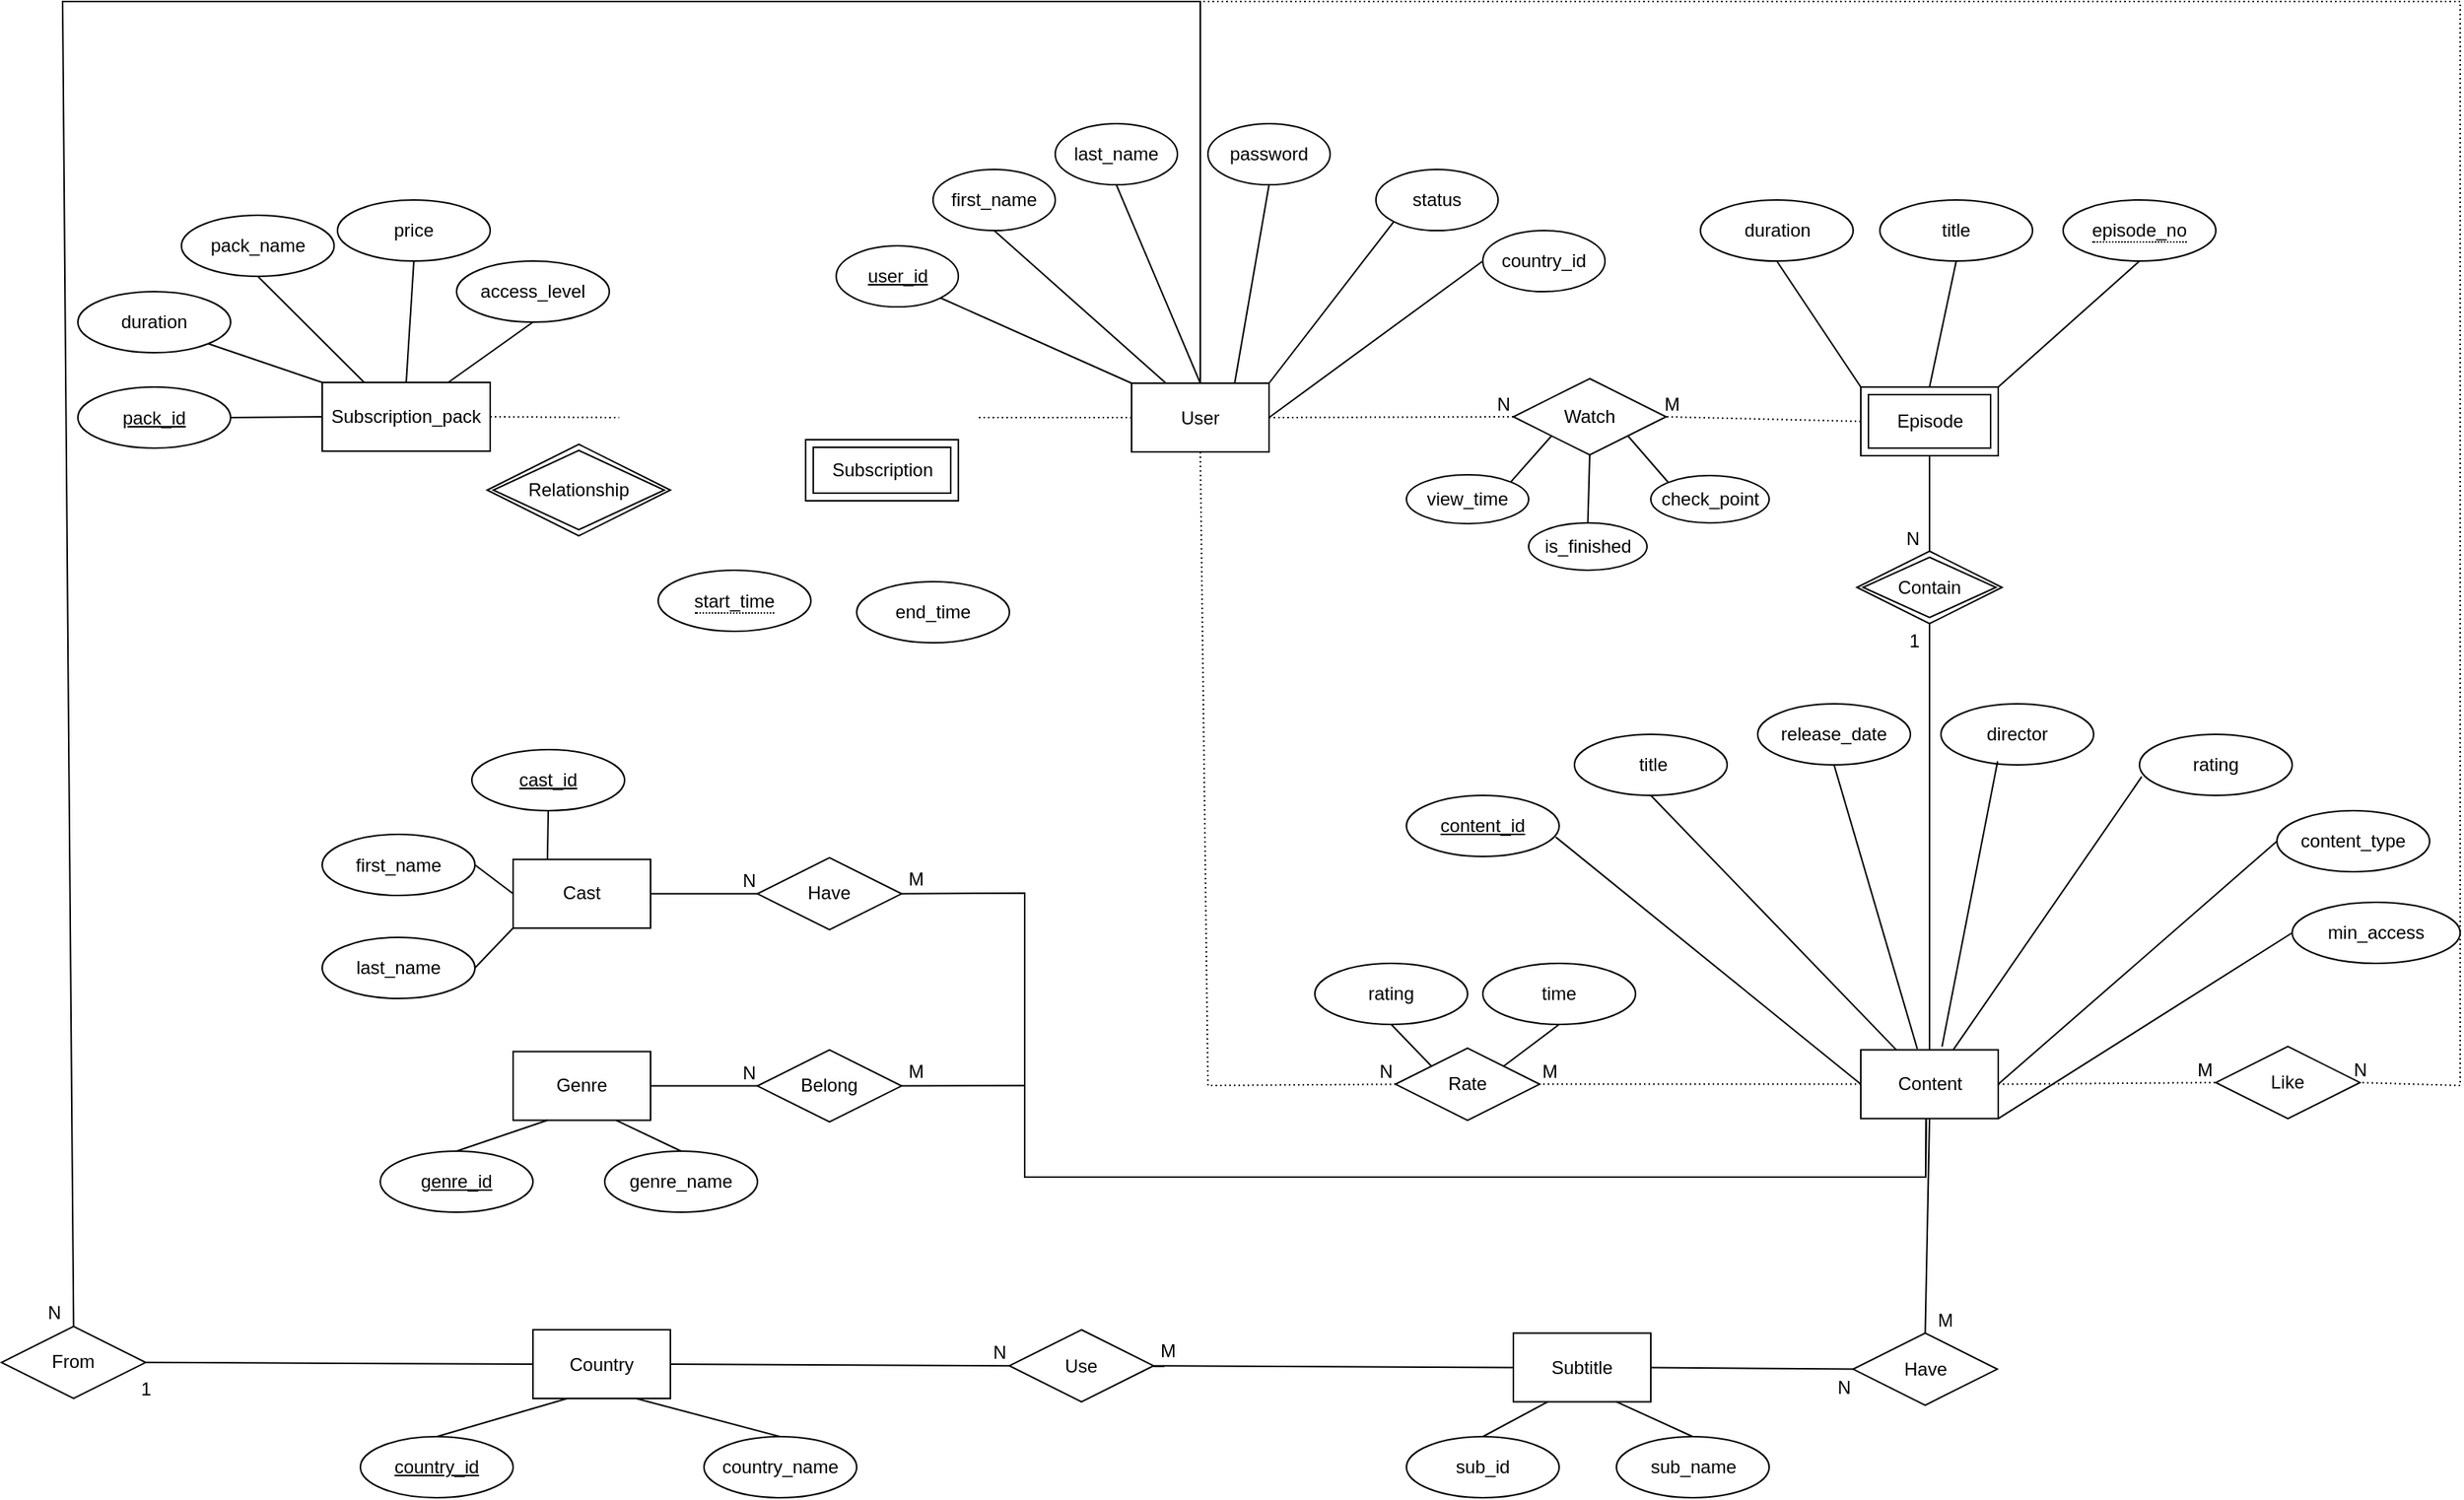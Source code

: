 <mxfile version="24.7.17">
  <diagram name="Page-1" id="EPz2f4kiad14xsqkMeL3">
    <mxGraphModel dx="1900" dy="1721" grid="1" gridSize="10" guides="1" tooltips="1" connect="1" arrows="1" fold="1" page="1" pageScale="1" pageWidth="850" pageHeight="1100" math="0" shadow="0">
      <root>
        <mxCell id="0" />
        <mxCell id="1" parent="0" />
        <mxCell id="K4huARrxbkbFi9bR-Ubz-5" value="user_id" style="ellipse;whiteSpace=wrap;html=1;align=center;fontStyle=4;" parent="1" vertex="1">
          <mxGeometry x="-273.43" y="-420" width="80" height="40" as="geometry" />
        </mxCell>
        <mxCell id="K4huARrxbkbFi9bR-Ubz-12" value="release_date" style="ellipse;whiteSpace=wrap;html=1;align=center;" parent="1" vertex="1">
          <mxGeometry x="330" y="-120.0" width="100" height="40" as="geometry" />
        </mxCell>
        <mxCell id="K4huARrxbkbFi9bR-Ubz-15" value="" style="endArrow=none;html=1;rounded=0;entryX=0.411;entryY=-0.015;entryDx=0;entryDy=0;entryPerimeter=0;exitX=0.5;exitY=1;exitDx=0;exitDy=0;" parent="1" source="K4huARrxbkbFi9bR-Ubz-12" target="Ij6L-njiwLuFNOTXGwSU-11" edge="1">
          <mxGeometry relative="1" as="geometry">
            <mxPoint x="500" y="25" as="sourcePoint" />
            <mxPoint x="655" y="45" as="targetPoint" />
          </mxGeometry>
        </mxCell>
        <mxCell id="Ij6L-njiwLuFNOTXGwSU-14" value="director" style="ellipse;whiteSpace=wrap;html=1;align=center;" parent="1" vertex="1">
          <mxGeometry x="450" y="-120.0" width="100" height="40" as="geometry" />
        </mxCell>
        <mxCell id="K4huARrxbkbFi9bR-Ubz-1" value="" style="endArrow=none;html=1;rounded=0;entryX=0.371;entryY=0.94;entryDx=0;entryDy=0;exitX=0.591;exitY=-0.047;exitDx=0;exitDy=0;entryPerimeter=0;exitPerimeter=0;" parent="1" source="Ij6L-njiwLuFNOTXGwSU-11" target="Ij6L-njiwLuFNOTXGwSU-14" edge="1">
          <mxGeometry width="50" height="50" relative="1" as="geometry">
            <mxPoint x="495" y="5" as="sourcePoint" />
            <mxPoint x="495" y="25" as="targetPoint" />
          </mxGeometry>
        </mxCell>
        <mxCell id="K4huARrxbkbFi9bR-Ubz-16" value="&amp;nbsp;title" style="ellipse;whiteSpace=wrap;html=1;align=center;" parent="1" vertex="1">
          <mxGeometry x="210" y="-100.0" width="100" height="40" as="geometry" />
        </mxCell>
        <mxCell id="K4huARrxbkbFi9bR-Ubz-17" value="" style="endArrow=none;html=1;rounded=0;exitX=0.5;exitY=1;exitDx=0;exitDy=0;" parent="1" source="K4huARrxbkbFi9bR-Ubz-16" target="Ij6L-njiwLuFNOTXGwSU-11" edge="1">
          <mxGeometry relative="1" as="geometry">
            <mxPoint x="510" y="-16.67" as="sourcePoint" />
            <mxPoint x="430" y="88.33" as="targetPoint" />
          </mxGeometry>
        </mxCell>
        <mxCell id="oxzfoEKu8Ia8MW3tp-tq-45" value="content_type" style="ellipse;whiteSpace=wrap;html=1;align=center;" parent="1" vertex="1">
          <mxGeometry x="670" y="-50" width="100" height="40" as="geometry" />
        </mxCell>
        <mxCell id="oxzfoEKu8Ia8MW3tp-tq-46" value="" style="endArrow=none;html=1;rounded=0;entryX=0;entryY=0.5;entryDx=0;entryDy=0;exitX=1;exitY=0.5;exitDx=0;exitDy=0;" parent="1" source="Ij6L-njiwLuFNOTXGwSU-11" target="oxzfoEKu8Ia8MW3tp-tq-45" edge="1">
          <mxGeometry width="50" height="50" relative="1" as="geometry">
            <mxPoint x="494" y="135" as="sourcePoint" />
            <mxPoint x="594" y="41.0" as="targetPoint" />
          </mxGeometry>
        </mxCell>
        <mxCell id="K4huARrxbkbFi9bR-Ubz-23" value="content_id" style="ellipse;whiteSpace=wrap;html=1;align=center;fontStyle=4;" parent="1" vertex="1">
          <mxGeometry x="100" y="-60" width="100" height="40" as="geometry" />
        </mxCell>
        <mxCell id="K4huARrxbkbFi9bR-Ubz-19" value="" style="endArrow=none;html=1;rounded=0;exitX=0.978;exitY=0.683;exitDx=0;exitDy=0;entryX=0;entryY=0.5;entryDx=0;entryDy=0;exitPerimeter=0;" parent="1" source="K4huARrxbkbFi9bR-Ubz-23" target="Ij6L-njiwLuFNOTXGwSU-11" edge="1">
          <mxGeometry relative="1" as="geometry">
            <mxPoint x="320" y="-16.67" as="sourcePoint" />
            <mxPoint x="430" y="63.33" as="targetPoint" />
          </mxGeometry>
        </mxCell>
        <mxCell id="Ij6L-njiwLuFNOTXGwSU-11" value="&lt;font style=&quot;font-size: 12px;&quot;&gt;Content&lt;/font&gt;" style="rounded=0;whiteSpace=wrap;html=1;" parent="1" vertex="1">
          <mxGeometry x="397.5" y="106.67" width="90" height="45" as="geometry" />
        </mxCell>
        <mxCell id="Ij6L-njiwLuFNOTXGwSU-12" value="rating" style="ellipse;whiteSpace=wrap;html=1;align=center;" parent="1" vertex="1">
          <mxGeometry x="580" y="-100" width="100" height="40" as="geometry" />
        </mxCell>
        <mxCell id="K4huARrxbkbFi9bR-Ubz-2" value="" style="endArrow=none;html=1;rounded=0;entryX=0.015;entryY=0.693;entryDx=0;entryDy=0;entryPerimeter=0;" parent="1" source="Ij6L-njiwLuFNOTXGwSU-11" target="Ij6L-njiwLuFNOTXGwSU-12" edge="1">
          <mxGeometry width="50" height="50" relative="1" as="geometry">
            <mxPoint x="555" y="78.33" as="sourcePoint" />
            <mxPoint x="605" y="28" as="targetPoint" />
          </mxGeometry>
        </mxCell>
        <mxCell id="lJO84BO5i5mqrD2RhvDS-2" value="duration" style="ellipse;whiteSpace=wrap;html=1;align=center;" parent="1" vertex="1">
          <mxGeometry x="292.5" y="-450" width="100" height="40" as="geometry" />
        </mxCell>
        <mxCell id="lJO84BO5i5mqrD2RhvDS-3" value="title" style="ellipse;whiteSpace=wrap;html=1;align=center;" parent="1" vertex="1">
          <mxGeometry x="410" y="-450" width="100" height="40" as="geometry" />
        </mxCell>
        <mxCell id="lJO84BO5i5mqrD2RhvDS-8" value="" style="endArrow=none;html=1;rounded=0;exitX=0.5;exitY=1;exitDx=0;exitDy=0;entryX=0;entryY=0;entryDx=0;entryDy=0;" parent="1" source="lJO84BO5i5mqrD2RhvDS-2" target="I2XkgZrvet7kEhhy3LFW-2" edge="1">
          <mxGeometry relative="1" as="geometry">
            <mxPoint x="510" y="-386" as="sourcePoint" />
            <mxPoint x="397.5" y="-330.5" as="targetPoint" />
          </mxGeometry>
        </mxCell>
        <mxCell id="lJO84BO5i5mqrD2RhvDS-10" value="" style="endArrow=none;html=1;rounded=0;exitX=0.5;exitY=1;exitDx=0;exitDy=0;entryX=0.5;entryY=0;entryDx=0;entryDy=0;" parent="1" source="lJO84BO5i5mqrD2RhvDS-3" target="I2XkgZrvet7kEhhy3LFW-2" edge="1">
          <mxGeometry relative="1" as="geometry">
            <mxPoint x="535" y="-396" as="sourcePoint" />
            <mxPoint x="443" y="-330" as="targetPoint" />
          </mxGeometry>
        </mxCell>
        <mxCell id="lJO84BO5i5mqrD2RhvDS-11" value="" style="endArrow=none;html=1;rounded=0;exitX=0.5;exitY=1;exitDx=0;exitDy=0;entryX=1;entryY=0;entryDx=0;entryDy=0;" parent="1" source="I2XkgZrvet7kEhhy3LFW-3" target="I2XkgZrvet7kEhhy3LFW-2" edge="1">
          <mxGeometry relative="1" as="geometry">
            <mxPoint x="530" y="-430" as="sourcePoint" />
            <mxPoint x="487.5" y="-330.5" as="targetPoint" />
          </mxGeometry>
        </mxCell>
        <mxCell id="WxysYOoFXTLVeBmILz7U-1" value="&lt;font style=&quot;font-size: 12px;&quot;&gt;User&lt;/font&gt;" style="rounded=0;whiteSpace=wrap;html=1;" parent="1" vertex="1">
          <mxGeometry x="-80" y="-330" width="90" height="45" as="geometry" />
        </mxCell>
        <mxCell id="Ij6L-njiwLuFNOTXGwSU-1" value="status" style="ellipse;whiteSpace=wrap;html=1;" parent="1" vertex="1">
          <mxGeometry x="80" y="-470" width="80" height="40" as="geometry" />
        </mxCell>
        <mxCell id="Ij6L-njiwLuFNOTXGwSU-2" value="password" style="ellipse;whiteSpace=wrap;html=1;" parent="1" vertex="1">
          <mxGeometry x="-30" y="-500" width="80" height="40" as="geometry" />
        </mxCell>
        <mxCell id="Ij6L-njiwLuFNOTXGwSU-15" value="" style="endArrow=none;html=1;rounded=0;entryX=0.5;entryY=1;entryDx=0;entryDy=0;exitX=0.75;exitY=0;exitDx=0;exitDy=0;" parent="1" source="WxysYOoFXTLVeBmILz7U-1" target="Ij6L-njiwLuFNOTXGwSU-2" edge="1">
          <mxGeometry relative="1" as="geometry">
            <mxPoint y="-357.48" as="sourcePoint" />
            <mxPoint x="160" y="-357.48" as="targetPoint" />
          </mxGeometry>
        </mxCell>
        <mxCell id="Ij6L-njiwLuFNOTXGwSU-17" value="" style="endArrow=none;html=1;rounded=0;entryX=1;entryY=0;entryDx=0;entryDy=0;exitX=0;exitY=1;exitDx=0;exitDy=0;" parent="1" source="Ij6L-njiwLuFNOTXGwSU-1" target="WxysYOoFXTLVeBmILz7U-1" edge="1">
          <mxGeometry relative="1" as="geometry">
            <mxPoint x="-30" y="-417.48" as="sourcePoint" />
            <mxPoint x="24" y="-394.48" as="targetPoint" />
          </mxGeometry>
        </mxCell>
        <mxCell id="K4huARrxbkbFi9bR-Ubz-11" value="" style="endArrow=none;html=1;rounded=0;exitX=1;exitY=1;exitDx=0;exitDy=0;entryX=0;entryY=0;entryDx=0;entryDy=0;" parent="1" source="K4huARrxbkbFi9bR-Ubz-5" target="WxysYOoFXTLVeBmILz7U-1" edge="1">
          <mxGeometry relative="1" as="geometry">
            <mxPoint x="-140" y="-267.48" as="sourcePoint" />
            <mxPoint x="-30" y="-326" as="targetPoint" />
          </mxGeometry>
        </mxCell>
        <mxCell id="oxzfoEKu8Ia8MW3tp-tq-40" value="first_name" style="ellipse;whiteSpace=wrap;html=1;align=center;" parent="1" vertex="1">
          <mxGeometry x="-210" y="-470" width="80" height="40" as="geometry" />
        </mxCell>
        <mxCell id="oxzfoEKu8Ia8MW3tp-tq-41" value="" style="endArrow=none;html=1;rounded=0;exitX=0.5;exitY=1;exitDx=0;exitDy=0;entryX=0.25;entryY=0;entryDx=0;entryDy=0;" parent="1" source="oxzfoEKu8Ia8MW3tp-tq-40" target="WxysYOoFXTLVeBmILz7U-1" edge="1">
          <mxGeometry relative="1" as="geometry">
            <mxPoint x="-100" y="-345" as="sourcePoint" />
            <mxPoint x="-20" y="-316" as="targetPoint" />
          </mxGeometry>
        </mxCell>
        <mxCell id="oxzfoEKu8Ia8MW3tp-tq-42" value="last_name" style="ellipse;whiteSpace=wrap;html=1;align=center;" parent="1" vertex="1">
          <mxGeometry x="-130" y="-500" width="80" height="40" as="geometry" />
        </mxCell>
        <mxCell id="oxzfoEKu8Ia8MW3tp-tq-43" value="" style="endArrow=none;html=1;rounded=0;exitX=0.5;exitY=1;exitDx=0;exitDy=0;entryX=0.5;entryY=0;entryDx=0;entryDy=0;" parent="1" source="oxzfoEKu8Ia8MW3tp-tq-42" target="WxysYOoFXTLVeBmILz7U-1" edge="1">
          <mxGeometry relative="1" as="geometry">
            <mxPoint x="-30" y="-435" as="sourcePoint" />
            <mxPoint x="-10" y="-355" as="targetPoint" />
          </mxGeometry>
        </mxCell>
        <mxCell id="lJO84BO5i5mqrD2RhvDS-13" value="Watch" style="shape=rhombus;perimeter=rhombusPerimeter;whiteSpace=wrap;html=1;align=center;" parent="1" vertex="1">
          <mxGeometry x="170" y="-333.0" width="100" height="50" as="geometry" />
        </mxCell>
        <mxCell id="lJO84BO5i5mqrD2RhvDS-15" value="" style="endArrow=none;html=1;rounded=0;exitX=0.5;exitY=1;exitDx=0;exitDy=0;entryX=0.5;entryY=0;entryDx=0;entryDy=0;" parent="1" source="I2XkgZrvet7kEhhy3LFW-2" target="I2XkgZrvet7kEhhy3LFW-1" edge="1">
          <mxGeometry relative="1" as="geometry">
            <mxPoint x="442.5" y="-285.5" as="sourcePoint" />
            <mxPoint x="442.5" y="-230" as="targetPoint" />
          </mxGeometry>
        </mxCell>
        <mxCell id="lJO84BO5i5mqrD2RhvDS-16" value="N" style="resizable=0;html=1;whiteSpace=wrap;align=right;verticalAlign=bottom;" parent="lJO84BO5i5mqrD2RhvDS-15" connectable="0" vertex="1">
          <mxGeometry x="1" relative="1" as="geometry">
            <mxPoint x="-5" as="offset" />
          </mxGeometry>
        </mxCell>
        <mxCell id="lJO84BO5i5mqrD2RhvDS-19" value="" style="endArrow=none;html=1;rounded=0;entryX=0.5;entryY=1;entryDx=0;entryDy=0;exitX=0.5;exitY=0;exitDx=0;exitDy=0;" parent="1" source="Ij6L-njiwLuFNOTXGwSU-11" target="I2XkgZrvet7kEhhy3LFW-1" edge="1">
          <mxGeometry relative="1" as="geometry">
            <mxPoint x="440" y="60" as="sourcePoint" />
            <mxPoint x="442.5" y="-180" as="targetPoint" />
          </mxGeometry>
        </mxCell>
        <mxCell id="lJO84BO5i5mqrD2RhvDS-20" value="1" style="resizable=0;html=1;whiteSpace=wrap;align=right;verticalAlign=bottom;" parent="lJO84BO5i5mqrD2RhvDS-19" connectable="0" vertex="1">
          <mxGeometry x="1" relative="1" as="geometry">
            <mxPoint x="-5" y="20" as="offset" />
          </mxGeometry>
        </mxCell>
        <mxCell id="lJO84BO5i5mqrD2RhvDS-23" value="" style="endArrow=none;html=1;rounded=0;dashed=1;dashPattern=1 2;exitX=1;exitY=0.5;exitDx=0;exitDy=0;entryX=0;entryY=0.5;entryDx=0;entryDy=0;" parent="1" source="WxysYOoFXTLVeBmILz7U-1" target="lJO84BO5i5mqrD2RhvDS-13" edge="1">
          <mxGeometry relative="1" as="geometry">
            <mxPoint x="170" y="-270" as="sourcePoint" />
            <mxPoint x="330" y="-270" as="targetPoint" />
          </mxGeometry>
        </mxCell>
        <mxCell id="lJO84BO5i5mqrD2RhvDS-24" value="N" style="resizable=0;html=1;whiteSpace=wrap;align=right;verticalAlign=bottom;" parent="lJO84BO5i5mqrD2RhvDS-23" connectable="0" vertex="1">
          <mxGeometry x="1" relative="1" as="geometry" />
        </mxCell>
        <mxCell id="lJO84BO5i5mqrD2RhvDS-25" value="" style="endArrow=none;html=1;rounded=0;dashed=1;dashPattern=1 2;exitX=0;exitY=0.5;exitDx=0;exitDy=0;entryX=1;entryY=0.5;entryDx=0;entryDy=0;" parent="1" source="I2XkgZrvet7kEhhy3LFW-2" target="lJO84BO5i5mqrD2RhvDS-13" edge="1">
          <mxGeometry relative="1" as="geometry">
            <mxPoint x="397.5" y="-308" as="sourcePoint" />
            <mxPoint x="180" y="-298" as="targetPoint" />
          </mxGeometry>
        </mxCell>
        <mxCell id="lJO84BO5i5mqrD2RhvDS-26" value="M" style="resizable=0;html=1;whiteSpace=wrap;align=right;verticalAlign=bottom;" parent="lJO84BO5i5mqrD2RhvDS-25" connectable="0" vertex="1">
          <mxGeometry x="1" relative="1" as="geometry">
            <mxPoint x="10" as="offset" />
          </mxGeometry>
        </mxCell>
        <mxCell id="oxzfoEKu8Ia8MW3tp-tq-18" value="view_time" style="ellipse;whiteSpace=wrap;html=1;align=center;" parent="1" vertex="1">
          <mxGeometry x="100" y="-270" width="80" height="32" as="geometry" />
        </mxCell>
        <mxCell id="oxzfoEKu8Ia8MW3tp-tq-19" value="is_finished" style="ellipse;whiteSpace=wrap;html=1;align=center;" parent="1" vertex="1">
          <mxGeometry x="180" y="-238.5" width="77.5" height="31" as="geometry" />
        </mxCell>
        <mxCell id="lJO84BO5i5mqrD2RhvDS-27" value="check_point" style="ellipse;whiteSpace=wrap;html=1;align=center;" parent="1" vertex="1">
          <mxGeometry x="260" y="-269.5" width="77.5" height="31" as="geometry" />
        </mxCell>
        <mxCell id="lJO84BO5i5mqrD2RhvDS-28" value="" style="endArrow=none;html=1;rounded=0;entryX=0;entryY=1;entryDx=0;entryDy=0;exitX=1;exitY=0;exitDx=0;exitDy=0;" parent="1" source="oxzfoEKu8Ia8MW3tp-tq-18" target="lJO84BO5i5mqrD2RhvDS-13" edge="1">
          <mxGeometry relative="1" as="geometry">
            <mxPoint x="30" y="-270" as="sourcePoint" />
            <mxPoint x="190" y="-270" as="targetPoint" />
          </mxGeometry>
        </mxCell>
        <mxCell id="lJO84BO5i5mqrD2RhvDS-29" value="" style="endArrow=none;html=1;rounded=0;entryX=0.5;entryY=1;entryDx=0;entryDy=0;exitX=0.5;exitY=0;exitDx=0;exitDy=0;" parent="1" source="oxzfoEKu8Ia8MW3tp-tq-19" target="lJO84BO5i5mqrD2RhvDS-13" edge="1">
          <mxGeometry relative="1" as="geometry">
            <mxPoint x="178" y="-255" as="sourcePoint" />
            <mxPoint x="205" y="-285" as="targetPoint" />
          </mxGeometry>
        </mxCell>
        <mxCell id="lJO84BO5i5mqrD2RhvDS-30" value="" style="endArrow=none;html=1;rounded=0;entryX=1;entryY=1;entryDx=0;entryDy=0;exitX=0;exitY=0;exitDx=0;exitDy=0;" parent="1" source="lJO84BO5i5mqrD2RhvDS-27" target="lJO84BO5i5mqrD2RhvDS-13" edge="1">
          <mxGeometry relative="1" as="geometry">
            <mxPoint x="229" y="-228" as="sourcePoint" />
            <mxPoint x="230" y="-273" as="targetPoint" />
          </mxGeometry>
        </mxCell>
        <mxCell id="K4huARrxbkbFi9bR-Ubz-25" value="&lt;font style=&quot;font-size: 12px;&quot;&gt;Cast&lt;/font&gt;" style="rounded=0;whiteSpace=wrap;html=1;" parent="1" vertex="1">
          <mxGeometry x="-485" y="-18.1" width="90" height="45" as="geometry" />
        </mxCell>
        <mxCell id="oxzfoEKu8Ia8MW3tp-tq-56" value="first_name" style="ellipse;whiteSpace=wrap;html=1;align=center;" parent="1" vertex="1">
          <mxGeometry x="-610" y="-34.5" width="100" height="40" as="geometry" />
        </mxCell>
        <mxCell id="oxzfoEKu8Ia8MW3tp-tq-74" value="last_name" style="ellipse;whiteSpace=wrap;html=1;align=center;" parent="1" vertex="1">
          <mxGeometry x="-610" y="33" width="100" height="40" as="geometry" />
        </mxCell>
        <mxCell id="K4huARrxbkbFi9bR-Ubz-22" value="&lt;font style=&quot;font-size: 12px;&quot;&gt;Genre&lt;/font&gt;" style="rounded=0;whiteSpace=wrap;html=1;" parent="1" vertex="1">
          <mxGeometry x="-485" y="107.77" width="90" height="45" as="geometry" />
        </mxCell>
        <mxCell id="oxzfoEKu8Ia8MW3tp-tq-54" value="genre_name" style="ellipse;whiteSpace=wrap;html=1;align=center;" parent="1" vertex="1">
          <mxGeometry x="-425" y="173" width="100" height="40" as="geometry" />
        </mxCell>
        <mxCell id="K4huARrxbkbFi9bR-Ubz-24" value="&lt;font style=&quot;font-size: 12px;&quot;&gt;Subscription_pack&lt;/font&gt;" style="rounded=0;whiteSpace=wrap;html=1;movable=1;resizable=1;rotatable=1;deletable=1;editable=1;locked=0;connectable=1;" parent="1" vertex="1">
          <mxGeometry x="-610" y="-330.5" width="110" height="45" as="geometry" />
        </mxCell>
        <mxCell id="oxzfoEKu8Ia8MW3tp-tq-1" value="pack_id" style="ellipse;whiteSpace=wrap;html=1;align=center;fontStyle=4;movable=1;resizable=1;rotatable=1;deletable=1;editable=1;locked=0;connectable=1;" parent="1" vertex="1">
          <mxGeometry x="-770" y="-327.5" width="100" height="40" as="geometry" />
        </mxCell>
        <mxCell id="oxzfoEKu8Ia8MW3tp-tq-3" value="pack_name" style="ellipse;whiteSpace=wrap;html=1;align=center;movable=1;resizable=1;rotatable=1;deletable=1;editable=1;locked=0;connectable=1;" parent="1" vertex="1">
          <mxGeometry x="-702.19" y="-440.0" width="100" height="40" as="geometry" />
        </mxCell>
        <mxCell id="oxzfoEKu8Ia8MW3tp-tq-6" value="duration" style="ellipse;whiteSpace=wrap;html=1;align=center;movable=1;resizable=1;rotatable=1;deletable=1;editable=1;locked=0;connectable=1;" parent="1" vertex="1">
          <mxGeometry x="-770" y="-390" width="100" height="40" as="geometry" />
        </mxCell>
        <mxCell id="oxzfoEKu8Ia8MW3tp-tq-7" value="price" style="ellipse;whiteSpace=wrap;html=1;align=center;movable=1;resizable=1;rotatable=1;deletable=1;editable=1;locked=0;connectable=1;" parent="1" vertex="1">
          <mxGeometry x="-600" y="-450" width="100" height="40" as="geometry" />
        </mxCell>
        <mxCell id="lJO84BO5i5mqrD2RhvDS-33" value="" style="endArrow=none;html=1;rounded=0;exitX=1;exitY=0.5;exitDx=0;exitDy=0;entryX=0;entryY=0.5;entryDx=0;entryDy=0;" parent="1" source="oxzfoEKu8Ia8MW3tp-tq-1" target="K4huARrxbkbFi9bR-Ubz-24" edge="1">
          <mxGeometry relative="1" as="geometry">
            <mxPoint x="-322" y="-416" as="sourcePoint" />
            <mxPoint x="-210" y="-320" as="targetPoint" />
          </mxGeometry>
        </mxCell>
        <mxCell id="lJO84BO5i5mqrD2RhvDS-34" value="" style="endArrow=none;html=1;rounded=0;exitX=1;exitY=1;exitDx=0;exitDy=0;entryX=0;entryY=0;entryDx=0;entryDy=0;" parent="1" source="oxzfoEKu8Ia8MW3tp-tq-6" target="K4huARrxbkbFi9bR-Ubz-24" edge="1">
          <mxGeometry relative="1" as="geometry">
            <mxPoint x="-660" y="-260" as="sourcePoint" />
            <mxPoint x="-600" y="-275" as="targetPoint" />
          </mxGeometry>
        </mxCell>
        <mxCell id="lJO84BO5i5mqrD2RhvDS-35" value="" style="endArrow=none;html=1;rounded=0;exitX=0.5;exitY=1;exitDx=0;exitDy=0;entryX=0.25;entryY=0;entryDx=0;entryDy=0;" parent="1" source="oxzfoEKu8Ia8MW3tp-tq-3" target="K4huARrxbkbFi9bR-Ubz-24" edge="1">
          <mxGeometry relative="1" as="geometry">
            <mxPoint x="-655" y="-316" as="sourcePoint" />
            <mxPoint x="-600" y="-298" as="targetPoint" />
          </mxGeometry>
        </mxCell>
        <mxCell id="lJO84BO5i5mqrD2RhvDS-37" value="" style="endArrow=none;html=1;rounded=0;entryX=0.5;entryY=0;entryDx=0;entryDy=0;exitX=0.5;exitY=1;exitDx=0;exitDy=0;" parent="1" source="oxzfoEKu8Ia8MW3tp-tq-7" target="K4huARrxbkbFi9bR-Ubz-24" edge="1">
          <mxGeometry relative="1" as="geometry">
            <mxPoint x="-540" y="-400" as="sourcePoint" />
            <mxPoint x="-579" y="-320" as="targetPoint" />
          </mxGeometry>
        </mxCell>
        <mxCell id="lJO84BO5i5mqrD2RhvDS-40" value="" style="endArrow=none;html=1;rounded=0;dashed=1;dashPattern=1 2;entryX=0;entryY=0.5;entryDx=0;entryDy=0;exitX=1;exitY=0.5;exitDx=0;exitDy=0;" parent="1" source="K4huARrxbkbFi9bR-Ubz-24" edge="1">
          <mxGeometry relative="1" as="geometry">
            <mxPoint x="-340" y="-240" as="sourcePoint" />
            <mxPoint x="-415.62" y="-307.5" as="targetPoint" />
          </mxGeometry>
        </mxCell>
        <mxCell id="lJO84BO5i5mqrD2RhvDS-42" value="" style="endArrow=none;html=1;rounded=0;dashed=1;dashPattern=1 2;entryX=1;entryY=0.5;entryDx=0;entryDy=0;exitX=0;exitY=0.5;exitDx=0;exitDy=0;" parent="1" source="WxysYOoFXTLVeBmILz7U-1" edge="1">
          <mxGeometry relative="1" as="geometry">
            <mxPoint x="-200" y="-238" as="sourcePoint" />
            <mxPoint x="-181.24" y="-307.5" as="targetPoint" />
          </mxGeometry>
        </mxCell>
        <mxCell id="lJO84BO5i5mqrD2RhvDS-61" value="Belong" style="shape=rhombus;perimeter=rhombusPerimeter;whiteSpace=wrap;html=1;align=center;" parent="1" vertex="1">
          <mxGeometry x="-325" y="106.67" width="94.38" height="47.2" as="geometry" />
        </mxCell>
        <mxCell id="lJO84BO5i5mqrD2RhvDS-62" value="" style="endArrow=none;html=1;rounded=0;entryX=0;entryY=0.5;entryDx=0;entryDy=0;exitX=1;exitY=0.5;exitDx=0;exitDy=0;" parent="1" source="K4huARrxbkbFi9bR-Ubz-22" target="lJO84BO5i5mqrD2RhvDS-61" edge="1">
          <mxGeometry relative="1" as="geometry">
            <mxPoint x="-225" y="83" as="sourcePoint" />
            <mxPoint x="-65" y="83" as="targetPoint" />
          </mxGeometry>
        </mxCell>
        <mxCell id="lJO84BO5i5mqrD2RhvDS-63" value="N" style="resizable=0;html=1;whiteSpace=wrap;align=right;verticalAlign=bottom;" parent="lJO84BO5i5mqrD2RhvDS-62" connectable="0" vertex="1">
          <mxGeometry x="1" relative="1" as="geometry" />
        </mxCell>
        <mxCell id="lJO84BO5i5mqrD2RhvDS-64" value="" style="endArrow=none;html=1;rounded=0;entryX=1;entryY=0.5;entryDx=0;entryDy=0;exitX=0.476;exitY=1.005;exitDx=0;exitDy=0;exitPerimeter=0;" parent="1" source="Ij6L-njiwLuFNOTXGwSU-11" target="lJO84BO5i5mqrD2RhvDS-61" edge="1">
          <mxGeometry relative="1" as="geometry">
            <mxPoint x="-10" y="140.5" as="sourcePoint" />
            <mxPoint x="180" y="139.5" as="targetPoint" />
            <Array as="points">
              <mxPoint x="440" y="190" />
              <mxPoint x="-150" y="190" />
              <mxPoint x="-150" y="130" />
            </Array>
          </mxGeometry>
        </mxCell>
        <mxCell id="lJO84BO5i5mqrD2RhvDS-65" value="M" style="resizable=0;html=1;whiteSpace=wrap;align=right;verticalAlign=bottom;" parent="lJO84BO5i5mqrD2RhvDS-64" connectable="0" vertex="1">
          <mxGeometry x="1" relative="1" as="geometry">
            <mxPoint x="16" y="-1" as="offset" />
          </mxGeometry>
        </mxCell>
        <mxCell id="lJO84BO5i5mqrD2RhvDS-67" value="Have" style="shape=rhombus;perimeter=rhombusPerimeter;whiteSpace=wrap;html=1;align=center;" parent="1" vertex="1">
          <mxGeometry x="-325" y="-19.2" width="94.38" height="47.2" as="geometry" />
        </mxCell>
        <mxCell id="lJO84BO5i5mqrD2RhvDS-68" value="" style="endArrow=none;html=1;rounded=0;entryX=0;entryY=0.5;entryDx=0;entryDy=0;exitX=1;exitY=0.5;exitDx=0;exitDy=0;" parent="1" source="K4huARrxbkbFi9bR-Ubz-25" target="lJO84BO5i5mqrD2RhvDS-67" edge="1">
          <mxGeometry relative="1" as="geometry">
            <mxPoint x="-395" y="4" as="sourcePoint" />
            <mxPoint x="-325" y="2.58" as="targetPoint" />
          </mxGeometry>
        </mxCell>
        <mxCell id="lJO84BO5i5mqrD2RhvDS-69" value="N" style="resizable=0;html=1;whiteSpace=wrap;align=right;verticalAlign=bottom;" parent="lJO84BO5i5mqrD2RhvDS-68" connectable="0" vertex="1">
          <mxGeometry x="1" relative="1" as="geometry" />
        </mxCell>
        <mxCell id="lJO84BO5i5mqrD2RhvDS-70" value="" style="endArrow=none;html=1;rounded=0;entryX=1;entryY=0.5;entryDx=0;entryDy=0;exitX=0.475;exitY=1.001;exitDx=0;exitDy=0;exitPerimeter=0;" parent="1" source="Ij6L-njiwLuFNOTXGwSU-11" target="lJO84BO5i5mqrD2RhvDS-67" edge="1">
          <mxGeometry relative="1" as="geometry">
            <mxPoint x="430" y="160" as="sourcePoint" />
            <mxPoint x="10" y="-40" as="targetPoint" />
            <Array as="points">
              <mxPoint x="440" y="190" />
              <mxPoint x="-150" y="190" />
              <mxPoint x="-150" y="129" />
              <mxPoint x="-150" y="4" />
            </Array>
          </mxGeometry>
        </mxCell>
        <mxCell id="lJO84BO5i5mqrD2RhvDS-71" value="M" style="resizable=0;html=1;whiteSpace=wrap;align=right;verticalAlign=bottom;" parent="lJO84BO5i5mqrD2RhvDS-70" connectable="0" vertex="1">
          <mxGeometry x="1" relative="1" as="geometry">
            <mxPoint x="16" y="-1" as="offset" />
          </mxGeometry>
        </mxCell>
        <mxCell id="lJO84BO5i5mqrD2RhvDS-73" value="" style="endArrow=none;html=1;rounded=0;entryX=0.25;entryY=1;entryDx=0;entryDy=0;exitX=0.5;exitY=0;exitDx=0;exitDy=0;" parent="1" source="vL0u5y7I16UhMDQ-Poc--3" target="K4huARrxbkbFi9bR-Ubz-22" edge="1">
          <mxGeometry relative="1" as="geometry">
            <mxPoint x="-515" y="173" as="sourcePoint" />
            <mxPoint x="-245" y="110" as="targetPoint" />
          </mxGeometry>
        </mxCell>
        <mxCell id="lJO84BO5i5mqrD2RhvDS-74" value="" style="endArrow=none;html=1;rounded=0;entryX=0.75;entryY=1;entryDx=0;entryDy=0;exitX=0.5;exitY=0;exitDx=0;exitDy=0;" parent="1" source="oxzfoEKu8Ia8MW3tp-tq-54" target="K4huARrxbkbFi9bR-Ubz-22" edge="1">
          <mxGeometry relative="1" as="geometry">
            <mxPoint x="-505" y="183" as="sourcePoint" />
            <mxPoint x="-452" y="163" as="targetPoint" />
          </mxGeometry>
        </mxCell>
        <mxCell id="lJO84BO5i5mqrD2RhvDS-75" value="" style="endArrow=none;html=1;rounded=0;entryX=0;entryY=1;entryDx=0;entryDy=0;exitX=1;exitY=0.5;exitDx=0;exitDy=0;" parent="1" source="oxzfoEKu8Ia8MW3tp-tq-74" target="K4huARrxbkbFi9bR-Ubz-25" edge="1">
          <mxGeometry relative="1" as="geometry">
            <mxPoint x="-498" y="80" as="sourcePoint" />
            <mxPoint x="-445" y="60" as="targetPoint" />
          </mxGeometry>
        </mxCell>
        <mxCell id="lJO84BO5i5mqrD2RhvDS-76" value="" style="endArrow=none;html=1;rounded=0;entryX=0;entryY=0.5;entryDx=0;entryDy=0;exitX=1;exitY=0.5;exitDx=0;exitDy=0;" parent="1" source="oxzfoEKu8Ia8MW3tp-tq-56" target="K4huARrxbkbFi9bR-Ubz-25" edge="1">
          <mxGeometry relative="1" as="geometry">
            <mxPoint x="-500" y="63" as="sourcePoint" />
            <mxPoint x="-475" y="37" as="targetPoint" />
          </mxGeometry>
        </mxCell>
        <mxCell id="lJO84BO5i5mqrD2RhvDS-80" value="" style="endArrow=none;html=1;rounded=0;entryX=0.25;entryY=0;entryDx=0;entryDy=0;exitX=0.5;exitY=1;exitDx=0;exitDy=0;exitPerimeter=0;" parent="1" source="vL0u5y7I16UhMDQ-Poc--1" target="K4huARrxbkbFi9bR-Ubz-25" edge="1">
          <mxGeometry relative="1" as="geometry">
            <mxPoint x="-463" y="-50" as="sourcePoint" />
            <mxPoint x="-465" y="24" as="targetPoint" />
          </mxGeometry>
        </mxCell>
        <mxCell id="lJO84BO5i5mqrD2RhvDS-92" value="Rate" style="shape=rhombus;perimeter=rhombusPerimeter;whiteSpace=wrap;html=1;align=center;" parent="1" vertex="1">
          <mxGeometry x="92.81" y="105.57" width="94.38" height="47.2" as="geometry" />
        </mxCell>
        <mxCell id="lJO84BO5i5mqrD2RhvDS-93" value="" style="endArrow=none;html=1;rounded=0;dashed=1;dashPattern=1 2;exitX=0.5;exitY=1;exitDx=0;exitDy=0;entryX=0;entryY=0.5;entryDx=0;entryDy=0;" parent="1" source="WxysYOoFXTLVeBmILz7U-1" target="lJO84BO5i5mqrD2RhvDS-92" edge="1">
          <mxGeometry relative="1" as="geometry">
            <mxPoint x="90" y="-80" as="sourcePoint" />
            <mxPoint x="90" y="120" as="targetPoint" />
            <Array as="points">
              <mxPoint x="-30" y="130" />
            </Array>
          </mxGeometry>
        </mxCell>
        <mxCell id="lJO84BO5i5mqrD2RhvDS-94" value="N" style="resizable=0;html=1;whiteSpace=wrap;align=right;verticalAlign=bottom;" parent="lJO84BO5i5mqrD2RhvDS-93" connectable="0" vertex="1">
          <mxGeometry x="1" relative="1" as="geometry" />
        </mxCell>
        <mxCell id="lJO84BO5i5mqrD2RhvDS-95" value="" style="endArrow=none;html=1;rounded=0;dashed=1;dashPattern=1 2;entryX=1;entryY=0.5;entryDx=0;entryDy=0;exitX=0;exitY=0.5;exitDx=0;exitDy=0;" parent="1" source="Ij6L-njiwLuFNOTXGwSU-11" target="lJO84BO5i5mqrD2RhvDS-92" edge="1">
          <mxGeometry relative="1" as="geometry">
            <mxPoint x="240" as="sourcePoint" />
            <mxPoint x="400" as="targetPoint" />
          </mxGeometry>
        </mxCell>
        <mxCell id="lJO84BO5i5mqrD2RhvDS-96" value="M" style="resizable=0;html=1;whiteSpace=wrap;align=right;verticalAlign=bottom;" parent="lJO84BO5i5mqrD2RhvDS-95" connectable="0" vertex="1">
          <mxGeometry x="1" relative="1" as="geometry">
            <mxPoint x="13" as="offset" />
          </mxGeometry>
        </mxCell>
        <mxCell id="lJO84BO5i5mqrD2RhvDS-97" value="rating" style="ellipse;whiteSpace=wrap;html=1;align=center;" parent="1" vertex="1">
          <mxGeometry x="40" y="50.0" width="100" height="40" as="geometry" />
        </mxCell>
        <mxCell id="lJO84BO5i5mqrD2RhvDS-98" value="time" style="ellipse;whiteSpace=wrap;html=1;align=center;" parent="1" vertex="1">
          <mxGeometry x="150" y="50.0" width="100" height="40" as="geometry" />
        </mxCell>
        <mxCell id="lJO84BO5i5mqrD2RhvDS-99" value="" style="endArrow=none;html=1;rounded=0;exitX=0.5;exitY=1;exitDx=0;exitDy=0;entryX=0;entryY=0;entryDx=0;entryDy=0;" parent="1" source="lJO84BO5i5mqrD2RhvDS-97" target="lJO84BO5i5mqrD2RhvDS-92" edge="1">
          <mxGeometry relative="1" as="geometry">
            <mxPoint x="208" y="-23" as="sourcePoint" />
            <mxPoint x="408" y="139" as="targetPoint" />
          </mxGeometry>
        </mxCell>
        <mxCell id="lJO84BO5i5mqrD2RhvDS-100" value="" style="endArrow=none;html=1;rounded=0;exitX=0.5;exitY=1;exitDx=0;exitDy=0;entryX=1;entryY=0;entryDx=0;entryDy=0;" parent="1" source="lJO84BO5i5mqrD2RhvDS-98" target="lJO84BO5i5mqrD2RhvDS-92" edge="1">
          <mxGeometry relative="1" as="geometry">
            <mxPoint x="100" y="100" as="sourcePoint" />
            <mxPoint x="126" y="127" as="targetPoint" />
          </mxGeometry>
        </mxCell>
        <mxCell id="gXPcahTwOjjXj4_LGMH8-1" value="country_id" style="ellipse;whiteSpace=wrap;html=1;align=center;" parent="1" vertex="1">
          <mxGeometry x="150" y="-430" width="80" height="40" as="geometry" />
        </mxCell>
        <mxCell id="gXPcahTwOjjXj4_LGMH8-2" value="" style="endArrow=none;html=1;rounded=0;entryX=1;entryY=0.5;entryDx=0;entryDy=0;exitX=0;exitY=0.5;exitDx=0;exitDy=0;" parent="1" source="gXPcahTwOjjXj4_LGMH8-1" target="WxysYOoFXTLVeBmILz7U-1" edge="1">
          <mxGeometry relative="1" as="geometry">
            <mxPoint x="150" y="-400" as="sourcePoint" />
            <mxPoint x="20" y="-320" as="targetPoint" />
          </mxGeometry>
        </mxCell>
        <mxCell id="gXPcahTwOjjXj4_LGMH8-3" value="&lt;font style=&quot;font-size: 12px;&quot;&gt;Country&lt;/font&gt;" style="rounded=0;whiteSpace=wrap;html=1;" parent="1" vertex="1">
          <mxGeometry x="-472" y="290" width="90" height="45" as="geometry" />
        </mxCell>
        <mxCell id="gXPcahTwOjjXj4_LGMH8-4" value="&lt;font style=&quot;font-size: 12px;&quot;&gt;Subtitle&lt;/font&gt;" style="rounded=0;whiteSpace=wrap;html=1;" parent="1" vertex="1">
          <mxGeometry x="170" y="292.2" width="90" height="45" as="geometry" />
        </mxCell>
        <mxCell id="gXPcahTwOjjXj4_LGMH8-7" value="country_name" style="ellipse;whiteSpace=wrap;html=1;align=center;" parent="1" vertex="1">
          <mxGeometry x="-360" y="360" width="100" height="40" as="geometry" />
        </mxCell>
        <mxCell id="gXPcahTwOjjXj4_LGMH8-8" value="sub_id" style="ellipse;whiteSpace=wrap;html=1;align=center;" parent="1" vertex="1">
          <mxGeometry x="100" y="360" width="100" height="40" as="geometry" />
        </mxCell>
        <mxCell id="gXPcahTwOjjXj4_LGMH8-9" value="sub_name" style="ellipse;whiteSpace=wrap;html=1;align=center;" parent="1" vertex="1">
          <mxGeometry x="237.5" y="360" width="100" height="40" as="geometry" />
        </mxCell>
        <mxCell id="gXPcahTwOjjXj4_LGMH8-10" value="" style="endArrow=none;html=1;rounded=0;entryX=0.25;entryY=1;entryDx=0;entryDy=0;exitX=0.5;exitY=0;exitDx=0;exitDy=0;" parent="1" source="vL0u5y7I16UhMDQ-Poc--4" target="gXPcahTwOjjXj4_LGMH8-3" edge="1">
          <mxGeometry relative="1" as="geometry">
            <mxPoint x="-522" y="360" as="sourcePoint" />
            <mxPoint x="-504" y="315" as="targetPoint" />
          </mxGeometry>
        </mxCell>
        <mxCell id="gXPcahTwOjjXj4_LGMH8-11" value="" style="endArrow=none;html=1;rounded=0;entryX=0.75;entryY=1;entryDx=0;entryDy=0;exitX=0.5;exitY=0;exitDx=0;exitDy=0;" parent="1" source="gXPcahTwOjjXj4_LGMH8-7" target="gXPcahTwOjjXj4_LGMH8-3" edge="1">
          <mxGeometry relative="1" as="geometry">
            <mxPoint x="-497" y="370" as="sourcePoint" />
            <mxPoint x="-439" y="345" as="targetPoint" />
          </mxGeometry>
        </mxCell>
        <mxCell id="gXPcahTwOjjXj4_LGMH8-12" value="Use" style="shape=rhombus;perimeter=rhombusPerimeter;whiteSpace=wrap;html=1;align=center;" parent="1" vertex="1">
          <mxGeometry x="-160" y="290.0" width="94.38" height="47.2" as="geometry" />
        </mxCell>
        <mxCell id="gXPcahTwOjjXj4_LGMH8-13" value="" style="endArrow=none;html=1;rounded=0;entryX=0.25;entryY=1;entryDx=0;entryDy=0;exitX=0.5;exitY=0;exitDx=0;exitDy=0;" parent="1" source="gXPcahTwOjjXj4_LGMH8-8" target="gXPcahTwOjjXj4_LGMH8-4" edge="1">
          <mxGeometry relative="1" as="geometry">
            <mxPoint x="-497" y="370" as="sourcePoint" />
            <mxPoint x="-439" y="345" as="targetPoint" />
          </mxGeometry>
        </mxCell>
        <mxCell id="gXPcahTwOjjXj4_LGMH8-14" value="" style="endArrow=none;html=1;rounded=0;entryX=0.75;entryY=1;entryDx=0;entryDy=0;exitX=0.5;exitY=0;exitDx=0;exitDy=0;" parent="1" source="gXPcahTwOjjXj4_LGMH8-9" target="gXPcahTwOjjXj4_LGMH8-4" edge="1">
          <mxGeometry relative="1" as="geometry">
            <mxPoint x="-332" y="370" as="sourcePoint" />
            <mxPoint x="-394" y="345" as="targetPoint" />
          </mxGeometry>
        </mxCell>
        <mxCell id="gXPcahTwOjjXj4_LGMH8-15" value="" style="endArrow=none;html=1;rounded=0;entryX=0;entryY=0.5;entryDx=0;entryDy=0;exitX=1;exitY=0.5;exitDx=0;exitDy=0;" parent="1" source="gXPcahTwOjjXj4_LGMH8-3" target="gXPcahTwOjjXj4_LGMH8-12" edge="1">
          <mxGeometry relative="1" as="geometry">
            <mxPoint x="-385" y="140" as="sourcePoint" />
            <mxPoint x="-315" y="140" as="targetPoint" />
          </mxGeometry>
        </mxCell>
        <mxCell id="gXPcahTwOjjXj4_LGMH8-16" value="N" style="resizable=0;html=1;whiteSpace=wrap;align=right;verticalAlign=bottom;" parent="gXPcahTwOjjXj4_LGMH8-15" connectable="0" vertex="1">
          <mxGeometry x="1" relative="1" as="geometry" />
        </mxCell>
        <mxCell id="gXPcahTwOjjXj4_LGMH8-17" value="" style="endArrow=none;html=1;rounded=0;entryX=1;entryY=0.5;entryDx=0;entryDy=0;exitX=0;exitY=0.5;exitDx=0;exitDy=0;" parent="1" source="gXPcahTwOjjXj4_LGMH8-4" target="gXPcahTwOjjXj4_LGMH8-12" edge="1">
          <mxGeometry relative="1" as="geometry">
            <mxPoint x="-80" y="358.89" as="sourcePoint" />
            <mxPoint x="142" y="359.89" as="targetPoint" />
          </mxGeometry>
        </mxCell>
        <mxCell id="gXPcahTwOjjXj4_LGMH8-18" value="M" style="resizable=0;html=1;whiteSpace=wrap;align=right;verticalAlign=bottom;" parent="gXPcahTwOjjXj4_LGMH8-17" connectable="0" vertex="1">
          <mxGeometry x="1" relative="1" as="geometry">
            <mxPoint x="16" y="-1" as="offset" />
          </mxGeometry>
        </mxCell>
        <mxCell id="gXPcahTwOjjXj4_LGMH8-20" value="Have" style="shape=rhombus;perimeter=rhombusPerimeter;whiteSpace=wrap;html=1;align=center;" parent="1" vertex="1">
          <mxGeometry x="392.5" y="292.2" width="94.38" height="47.2" as="geometry" />
        </mxCell>
        <mxCell id="gXPcahTwOjjXj4_LGMH8-21" value="" style="endArrow=none;html=1;rounded=0;entryX=0;entryY=0.5;entryDx=0;entryDy=0;exitX=1;exitY=0.5;exitDx=0;exitDy=0;" parent="1" source="gXPcahTwOjjXj4_LGMH8-4" target="gXPcahTwOjjXj4_LGMH8-20" edge="1">
          <mxGeometry relative="1" as="geometry">
            <mxPoint x="180" y="325" as="sourcePoint" />
            <mxPoint x="-56" y="324" as="targetPoint" />
          </mxGeometry>
        </mxCell>
        <mxCell id="gXPcahTwOjjXj4_LGMH8-22" value="N" style="resizable=0;html=1;whiteSpace=wrap;align=right;verticalAlign=bottom;" parent="gXPcahTwOjjXj4_LGMH8-21" connectable="0" vertex="1">
          <mxGeometry x="1" relative="1" as="geometry">
            <mxPoint y="21" as="offset" />
          </mxGeometry>
        </mxCell>
        <mxCell id="gXPcahTwOjjXj4_LGMH8-23" value="" style="endArrow=none;html=1;rounded=0;entryX=0.5;entryY=0;entryDx=0;entryDy=0;exitX=0.5;exitY=1;exitDx=0;exitDy=0;" parent="1" source="Ij6L-njiwLuFNOTXGwSU-11" target="gXPcahTwOjjXj4_LGMH8-20" edge="1">
          <mxGeometry relative="1" as="geometry">
            <mxPoint x="270" y="325" as="sourcePoint" />
            <mxPoint x="403" y="326" as="targetPoint" />
          </mxGeometry>
        </mxCell>
        <mxCell id="gXPcahTwOjjXj4_LGMH8-24" value="M" style="resizable=0;html=1;whiteSpace=wrap;align=right;verticalAlign=bottom;" parent="gXPcahTwOjjXj4_LGMH8-23" connectable="0" vertex="1">
          <mxGeometry x="1" relative="1" as="geometry">
            <mxPoint x="20" as="offset" />
          </mxGeometry>
        </mxCell>
        <mxCell id="gXPcahTwOjjXj4_LGMH8-25" value="From" style="shape=rhombus;perimeter=rhombusPerimeter;whiteSpace=wrap;html=1;align=center;" parent="1" vertex="1">
          <mxGeometry x="-820" y="287.8" width="94.38" height="47.2" as="geometry" />
        </mxCell>
        <mxCell id="gXPcahTwOjjXj4_LGMH8-26" value="" style="endArrow=none;html=1;rounded=0;entryX=1;entryY=0.5;entryDx=0;entryDy=0;exitX=0;exitY=0.5;exitDx=0;exitDy=0;" parent="1" source="gXPcahTwOjjXj4_LGMH8-3" target="gXPcahTwOjjXj4_LGMH8-25" edge="1">
          <mxGeometry relative="1" as="geometry">
            <mxPoint x="-372" y="323" as="sourcePoint" />
            <mxPoint x="-150" y="324" as="targetPoint" />
          </mxGeometry>
        </mxCell>
        <mxCell id="gXPcahTwOjjXj4_LGMH8-27" value="1" style="resizable=0;html=1;whiteSpace=wrap;align=right;verticalAlign=bottom;" parent="gXPcahTwOjjXj4_LGMH8-26" connectable="0" vertex="1">
          <mxGeometry x="1" relative="1" as="geometry">
            <mxPoint x="5" y="26" as="offset" />
          </mxGeometry>
        </mxCell>
        <mxCell id="gXPcahTwOjjXj4_LGMH8-31" value="" style="endArrow=none;html=1;rounded=0;entryX=0.5;entryY=0;entryDx=0;entryDy=0;exitX=0.5;exitY=0;exitDx=0;exitDy=0;" parent="1" source="WxysYOoFXTLVeBmILz7U-1" target="gXPcahTwOjjXj4_LGMH8-25" edge="1">
          <mxGeometry relative="1" as="geometry">
            <mxPoint x="-810" y="-40.56" as="sourcePoint" />
            <mxPoint x="-588" y="-39.56" as="targetPoint" />
            <Array as="points">
              <mxPoint x="-35" y="-580" />
              <mxPoint x="-780" y="-580" />
            </Array>
          </mxGeometry>
        </mxCell>
        <mxCell id="gXPcahTwOjjXj4_LGMH8-32" value="N" style="resizable=0;html=1;whiteSpace=wrap;align=right;verticalAlign=bottom;" parent="gXPcahTwOjjXj4_LGMH8-31" connectable="0" vertex="1">
          <mxGeometry x="1" relative="1" as="geometry">
            <mxPoint x="-7" as="offset" />
          </mxGeometry>
        </mxCell>
        <mxCell id="vL0u5y7I16UhMDQ-Poc--1" value="cast_id" style="ellipse;whiteSpace=wrap;html=1;align=center;fontStyle=4;" parent="1" vertex="1">
          <mxGeometry x="-512" y="-90" width="100" height="40" as="geometry" />
        </mxCell>
        <mxCell id="vL0u5y7I16UhMDQ-Poc--3" value="genre_id" style="ellipse;whiteSpace=wrap;html=1;align=center;fontStyle=4;" parent="1" vertex="1">
          <mxGeometry x="-572" y="173" width="100" height="40" as="geometry" />
        </mxCell>
        <mxCell id="vL0u5y7I16UhMDQ-Poc--4" value="country_id" style="ellipse;whiteSpace=wrap;html=1;align=center;fontStyle=4;" parent="1" vertex="1">
          <mxGeometry x="-585" y="360" width="100" height="40" as="geometry" />
        </mxCell>
        <mxCell id="vL0u5y7I16UhMDQ-Poc--15" value="Like" style="shape=rhombus;perimeter=rhombusPerimeter;whiteSpace=wrap;html=1;align=center;" parent="1" vertex="1">
          <mxGeometry x="630" y="104.47" width="94.38" height="47.2" as="geometry" />
        </mxCell>
        <mxCell id="vL0u5y7I16UhMDQ-Poc--18" value="" style="endArrow=none;html=1;rounded=0;dashed=1;dashPattern=1 2;exitX=0.5;exitY=0;exitDx=0;exitDy=0;entryX=1;entryY=0.5;entryDx=0;entryDy=0;" parent="1" source="WxysYOoFXTLVeBmILz7U-1" target="vL0u5y7I16UhMDQ-Poc--15" edge="1">
          <mxGeometry relative="1" as="geometry">
            <mxPoint x="300" y="-90" as="sourcePoint" />
            <mxPoint x="460" y="-90" as="targetPoint" />
            <Array as="points">
              <mxPoint x="-35" y="-580" />
              <mxPoint x="790" y="-580" />
              <mxPoint x="790" y="130" />
            </Array>
          </mxGeometry>
        </mxCell>
        <mxCell id="vL0u5y7I16UhMDQ-Poc--19" value="N" style="resizable=0;html=1;whiteSpace=wrap;align=right;verticalAlign=bottom;" parent="vL0u5y7I16UhMDQ-Poc--18" connectable="0" vertex="1">
          <mxGeometry x="1" relative="1" as="geometry">
            <mxPoint x="6" as="offset" />
          </mxGeometry>
        </mxCell>
        <mxCell id="vL0u5y7I16UhMDQ-Poc--20" value="" style="endArrow=none;html=1;rounded=0;dashed=1;dashPattern=1 2;entryX=0;entryY=0.5;entryDx=0;entryDy=0;exitX=1;exitY=0.5;exitDx=0;exitDy=0;" parent="1" source="Ij6L-njiwLuFNOTXGwSU-11" target="vL0u5y7I16UhMDQ-Poc--15" edge="1">
          <mxGeometry relative="1" as="geometry">
            <mxPoint x="300" y="-60" as="sourcePoint" />
            <mxPoint x="460" y="-60" as="targetPoint" />
          </mxGeometry>
        </mxCell>
        <mxCell id="vL0u5y7I16UhMDQ-Poc--21" value="M" style="resizable=0;html=1;whiteSpace=wrap;align=right;verticalAlign=bottom;" parent="vL0u5y7I16UhMDQ-Poc--20" connectable="0" vertex="1">
          <mxGeometry x="1" relative="1" as="geometry" />
        </mxCell>
        <mxCell id="cJREaTV0xqDS3FmhTy_m-1" value="access_level" style="ellipse;whiteSpace=wrap;html=1;align=center;movable=1;resizable=1;rotatable=1;deletable=1;editable=1;locked=0;connectable=1;" parent="1" vertex="1">
          <mxGeometry x="-522" y="-410" width="100" height="40" as="geometry" />
        </mxCell>
        <mxCell id="cJREaTV0xqDS3FmhTy_m-2" value="" style="endArrow=none;html=1;rounded=0;entryX=0.75;entryY=0;entryDx=0;entryDy=0;exitX=0.5;exitY=1;exitDx=0;exitDy=0;" parent="1" source="cJREaTV0xqDS3FmhTy_m-1" target="K4huARrxbkbFi9bR-Ubz-24" edge="1">
          <mxGeometry relative="1" as="geometry">
            <mxPoint x="-540" y="-400" as="sourcePoint" />
            <mxPoint x="-545" y="-320" as="targetPoint" />
          </mxGeometry>
        </mxCell>
        <mxCell id="O4ZVU873eBCySC4CLmvR-1" value="min_access" style="ellipse;whiteSpace=wrap;html=1;align=center;movable=1;resizable=1;rotatable=1;deletable=1;editable=1;locked=0;connectable=1;" parent="1" vertex="1">
          <mxGeometry x="680" y="10" width="110" height="40" as="geometry" />
        </mxCell>
        <mxCell id="O4ZVU873eBCySC4CLmvR-2" value="" style="endArrow=none;html=1;rounded=0;entryX=0;entryY=0.5;entryDx=0;entryDy=0;exitX=1;exitY=1;exitDx=0;exitDy=0;" parent="1" source="Ij6L-njiwLuFNOTXGwSU-11" target="O4ZVU873eBCySC4CLmvR-1" edge="1">
          <mxGeometry width="50" height="50" relative="1" as="geometry">
            <mxPoint x="498" y="139" as="sourcePoint" />
            <mxPoint x="680" y="-20" as="targetPoint" />
          </mxGeometry>
        </mxCell>
        <mxCell id="6PVGdNQvDEF1byieiEt3-1" value="Subscription" style="shape=ext;margin=3;double=1;whiteSpace=wrap;html=1;align=center;" parent="1" vertex="1">
          <mxGeometry x="-293.43" y="-293" width="100" height="40" as="geometry" />
        </mxCell>
        <mxCell id="6PVGdNQvDEF1byieiEt3-2" value="&lt;span style=&quot;border-bottom: 1px dotted&quot;&gt;start_time&lt;/span&gt;" style="ellipse;whiteSpace=wrap;html=1;align=center;" parent="1" vertex="1">
          <mxGeometry x="-390" y="-207.5" width="100" height="40" as="geometry" />
        </mxCell>
        <mxCell id="6PVGdNQvDEF1byieiEt3-5" value="end_time" style="ellipse;whiteSpace=wrap;html=1;align=center;" parent="1" vertex="1">
          <mxGeometry x="-260" y="-200" width="100" height="40" as="geometry" />
        </mxCell>
        <mxCell id="6PVGdNQvDEF1byieiEt3-6" value="Relationship" style="shape=rhombus;double=1;perimeter=rhombusPerimeter;whiteSpace=wrap;html=1;align=center;" parent="1" vertex="1">
          <mxGeometry x="-502" y="-290" width="120" height="60" as="geometry" />
        </mxCell>
        <mxCell id="I2XkgZrvet7kEhhy3LFW-1" value="Contain" style="shape=rhombus;double=1;perimeter=rhombusPerimeter;whiteSpace=wrap;html=1;align=center;" vertex="1" parent="1">
          <mxGeometry x="395" y="-220" width="95" height="47.5" as="geometry" />
        </mxCell>
        <mxCell id="I2XkgZrvet7kEhhy3LFW-2" value="Episode" style="shape=ext;margin=3;double=1;whiteSpace=wrap;html=1;align=center;" vertex="1" parent="1">
          <mxGeometry x="397.5" y="-327.5" width="90" height="45" as="geometry" />
        </mxCell>
        <mxCell id="I2XkgZrvet7kEhhy3LFW-3" value="&lt;span style=&quot;border-bottom: 1px dotted&quot;&gt;episode_no&lt;/span&gt;" style="ellipse;whiteSpace=wrap;html=1;align=center;" vertex="1" parent="1">
          <mxGeometry x="530" y="-450" width="100" height="40" as="geometry" />
        </mxCell>
      </root>
    </mxGraphModel>
  </diagram>
</mxfile>
